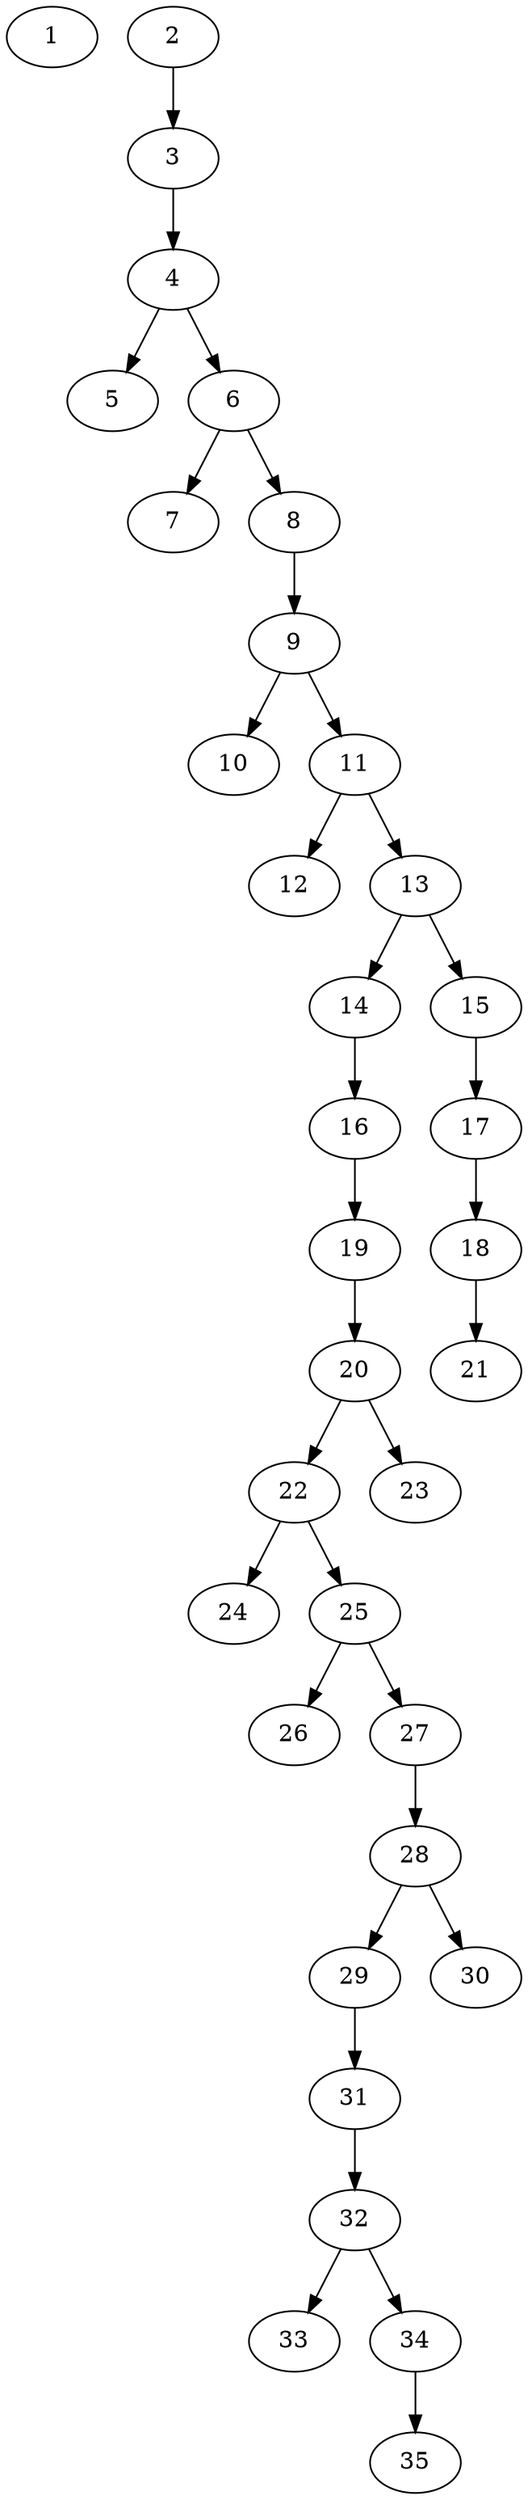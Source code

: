 // DAG automatically generated by daggen at Thu Oct  3 14:05:36 2019
// ./daggen --dot -n 35 --ccr 0.3 --fat 0.3 --regular 0.5 --density 0.5 --mindata 5242880 --maxdata 52428800 
digraph G {
  1 [size="98351787", alpha="0.02", expect_size="29505536"] 
  2 [size="88176640", alpha="0.06", expect_size="26452992"] 
  2 -> 3 [size ="26452992"]
  3 [size="118695253", alpha="0.14", expect_size="35608576"] 
  3 -> 4 [size ="35608576"]
  4 [size="54336853", alpha="0.02", expect_size="16301056"] 
  4 -> 5 [size ="16301056"]
  4 -> 6 [size ="16301056"]
  5 [size="72260267", alpha="0.01", expect_size="21678080"] 
  6 [size="131092480", alpha="0.12", expect_size="39327744"] 
  6 -> 7 [size ="39327744"]
  6 -> 8 [size ="39327744"]
  7 [size="55319893", alpha="0.11", expect_size="16595968"] 
  8 [size="29146453", alpha="0.04", expect_size="8743936"] 
  8 -> 9 [size ="8743936"]
  9 [size="152832000", alpha="0.16", expect_size="45849600"] 
  9 -> 10 [size ="45849600"]
  9 -> 11 [size ="45849600"]
  10 [size="33832960", alpha="0.15", expect_size="10149888"] 
  11 [size="102785707", alpha="0.00", expect_size="30835712"] 
  11 -> 12 [size ="30835712"]
  11 -> 13 [size ="30835712"]
  12 [size="115558400", alpha="0.03", expect_size="34667520"] 
  13 [size="166379520", alpha="0.20", expect_size="49913856"] 
  13 -> 14 [size ="49913856"]
  13 -> 15 [size ="49913856"]
  14 [size="122357760", alpha="0.13", expect_size="36707328"] 
  14 -> 16 [size ="36707328"]
  15 [size="134461440", alpha="0.03", expect_size="40338432"] 
  15 -> 17 [size ="40338432"]
  16 [size="143769600", alpha="0.04", expect_size="43130880"] 
  16 -> 19 [size ="43130880"]
  17 [size="82367147", alpha="0.18", expect_size="24710144"] 
  17 -> 18 [size ="24710144"]
  18 [size="172260693", alpha="0.05", expect_size="51678208"] 
  18 -> 21 [size ="51678208"]
  19 [size="46636373", alpha="0.19", expect_size="13990912"] 
  19 -> 20 [size ="13990912"]
  20 [size="171687253", alpha="0.14", expect_size="51506176"] 
  20 -> 22 [size ="51506176"]
  20 -> 23 [size ="51506176"]
  21 [size="129041067", alpha="0.19", expect_size="38712320"] 
  22 [size="131072000", alpha="0.14", expect_size="39321600"] 
  22 -> 24 [size ="39321600"]
  22 -> 25 [size ="39321600"]
  23 [size="152507733", alpha="0.01", expect_size="45752320"] 
  24 [size="152098133", alpha="0.13", expect_size="45629440"] 
  25 [size="97498453", alpha="0.12", expect_size="29249536"] 
  25 -> 26 [size ="29249536"]
  25 -> 27 [size ="29249536"]
  26 [size="124487680", alpha="0.05", expect_size="37346304"] 
  27 [size="155511467", alpha="0.04", expect_size="46653440"] 
  27 -> 28 [size ="46653440"]
  28 [size="140858027", alpha="0.03", expect_size="42257408"] 
  28 -> 29 [size ="42257408"]
  28 -> 30 [size ="42257408"]
  29 [size="22824960", alpha="0.00", expect_size="6847488"] 
  29 -> 31 [size ="6847488"]
  30 [size="171677013", alpha="0.19", expect_size="51503104"] 
  31 [size="124975787", alpha="0.09", expect_size="37492736"] 
  31 -> 32 [size ="37492736"]
  32 [size="120886613", alpha="0.11", expect_size="36265984"] 
  32 -> 33 [size ="36265984"]
  32 -> 34 [size ="36265984"]
  33 [size="72820053", alpha="0.12", expect_size="21846016"] 
  34 [size="82001920", alpha="0.07", expect_size="24600576"] 
  34 -> 35 [size ="24600576"]
  35 [size="28002987", alpha="0.16", expect_size="8400896"] 
}
